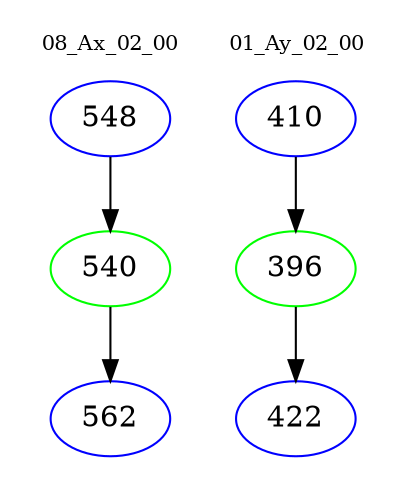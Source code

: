 digraph{
subgraph cluster_0 {
color = white
label = "08_Ax_02_00";
fontsize=10;
T0_548 [label="548", color="blue"]
T0_548 -> T0_540 [color="black"]
T0_540 [label="540", color="green"]
T0_540 -> T0_562 [color="black"]
T0_562 [label="562", color="blue"]
}
subgraph cluster_1 {
color = white
label = "01_Ay_02_00";
fontsize=10;
T1_410 [label="410", color="blue"]
T1_410 -> T1_396 [color="black"]
T1_396 [label="396", color="green"]
T1_396 -> T1_422 [color="black"]
T1_422 [label="422", color="blue"]
}
}
